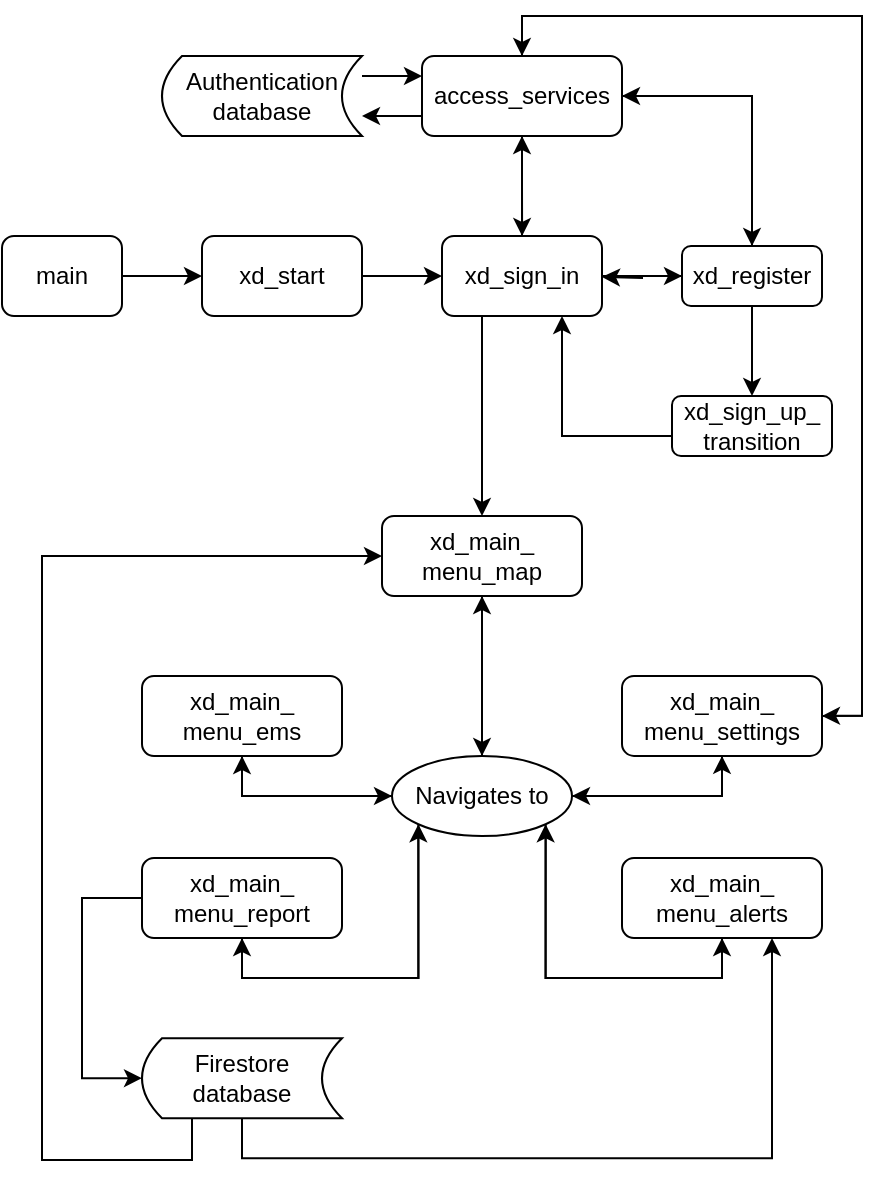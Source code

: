 <mxfile version="12.1.3" pages="1"><diagram id="k2A95EFa7ih833Bci3vX" name="Page-1"><mxGraphModel dx="1487" dy="466" grid="1" gridSize="10" guides="1" tooltips="1" connect="1" arrows="1" fold="1" page="1" pageScale="1" pageWidth="850" pageHeight="1100" math="0" shadow="0"><root><mxCell id="0"/><mxCell id="1" parent="0"/><mxCell id="XihojBAlSIxrX2KAWsKd-5" style="edgeStyle=orthogonalEdgeStyle;rounded=0;orthogonalLoop=1;jettySize=auto;html=1;exitX=1;exitY=0.5;exitDx=0;exitDy=0;entryX=0;entryY=0.5;entryDx=0;entryDy=0;" edge="1" parent="1" source="XihojBAlSIxrX2KAWsKd-1" target="XihojBAlSIxrX2KAWsKd-2"><mxGeometry relative="1" as="geometry"/></mxCell><mxCell id="XihojBAlSIxrX2KAWsKd-1" value="main" style="rounded=1;whiteSpace=wrap;html=1;" vertex="1" parent="1"><mxGeometry x="60" y="270" width="60" height="40" as="geometry"/></mxCell><mxCell id="XihojBAlSIxrX2KAWsKd-7" style="edgeStyle=orthogonalEdgeStyle;rounded=0;orthogonalLoop=1;jettySize=auto;html=1;exitX=1;exitY=0.5;exitDx=0;exitDy=0;entryX=0;entryY=0.5;entryDx=0;entryDy=0;" edge="1" parent="1" source="XihojBAlSIxrX2KAWsKd-2" target="XihojBAlSIxrX2KAWsKd-3"><mxGeometry relative="1" as="geometry"/></mxCell><mxCell id="XihojBAlSIxrX2KAWsKd-2" value="xd_start" style="rounded=1;whiteSpace=wrap;html=1;" vertex="1" parent="1"><mxGeometry x="160" y="270" width="80" height="40" as="geometry"/></mxCell><mxCell id="XihojBAlSIxrX2KAWsKd-10" style="edgeStyle=orthogonalEdgeStyle;rounded=0;orthogonalLoop=1;jettySize=auto;html=1;exitX=1;exitY=0.5;exitDx=0;exitDy=0;entryX=0;entryY=0.5;entryDx=0;entryDy=0;" edge="1" parent="1" source="XihojBAlSIxrX2KAWsKd-3" target="XihojBAlSIxrX2KAWsKd-8"><mxGeometry relative="1" as="geometry"/></mxCell><mxCell id="XihojBAlSIxrX2KAWsKd-26" style="edgeStyle=orthogonalEdgeStyle;rounded=0;orthogonalLoop=1;jettySize=auto;html=1;exitX=0.5;exitY=0;exitDx=0;exitDy=0;entryX=0.5;entryY=1;entryDx=0;entryDy=0;" edge="1" parent="1" source="XihojBAlSIxrX2KAWsKd-3" target="XihojBAlSIxrX2KAWsKd-19"><mxGeometry relative="1" as="geometry"/></mxCell><mxCell id="XihojBAlSIxrX2KAWsKd-31" style="edgeStyle=orthogonalEdgeStyle;rounded=0;orthogonalLoop=1;jettySize=auto;html=1;exitX=0.25;exitY=1;exitDx=0;exitDy=0;entryX=0.5;entryY=0;entryDx=0;entryDy=0;" edge="1" parent="1" source="XihojBAlSIxrX2KAWsKd-3" target="XihojBAlSIxrX2KAWsKd-30"><mxGeometry relative="1" as="geometry"/></mxCell><mxCell id="XihojBAlSIxrX2KAWsKd-3" value="xd_sign_in" style="rounded=1;whiteSpace=wrap;html=1;" vertex="1" parent="1"><mxGeometry x="280" y="270" width="80" height="40" as="geometry"/></mxCell><mxCell id="XihojBAlSIxrX2KAWsKd-15" style="edgeStyle=orthogonalEdgeStyle;rounded=0;orthogonalLoop=1;jettySize=auto;html=1;exitX=0.5;exitY=1;exitDx=0;exitDy=0;entryX=0.5;entryY=0;entryDx=0;entryDy=0;" edge="1" parent="1" source="XihojBAlSIxrX2KAWsKd-8" target="XihojBAlSIxrX2KAWsKd-14"><mxGeometry relative="1" as="geometry"/></mxCell><mxCell id="XihojBAlSIxrX2KAWsKd-18" style="edgeStyle=orthogonalEdgeStyle;rounded=0;orthogonalLoop=1;jettySize=auto;html=1;exitX=0;exitY=0.5;exitDx=0;exitDy=0;" edge="1" parent="1" source="XihojBAlSIxrX2KAWsKd-8"><mxGeometry relative="1" as="geometry"><mxPoint x="360" y="290.471" as="targetPoint"/></mxGeometry></mxCell><mxCell id="XihojBAlSIxrX2KAWsKd-29" style="edgeStyle=orthogonalEdgeStyle;rounded=0;orthogonalLoop=1;jettySize=auto;html=1;exitX=0.5;exitY=0;exitDx=0;exitDy=0;entryX=1;entryY=0.5;entryDx=0;entryDy=0;" edge="1" parent="1" source="XihojBAlSIxrX2KAWsKd-8" target="XihojBAlSIxrX2KAWsKd-19"><mxGeometry relative="1" as="geometry"/></mxCell><mxCell id="XihojBAlSIxrX2KAWsKd-8" value="xd_register" style="rounded=1;whiteSpace=wrap;html=1;" vertex="1" parent="1"><mxGeometry x="400" y="275" width="70" height="30" as="geometry"/></mxCell><mxCell id="XihojBAlSIxrX2KAWsKd-17" style="edgeStyle=orthogonalEdgeStyle;rounded=0;orthogonalLoop=1;jettySize=auto;html=1;exitX=0;exitY=0.5;exitDx=0;exitDy=0;" edge="1" parent="1" source="XihojBAlSIxrX2KAWsKd-14"><mxGeometry relative="1" as="geometry"><mxPoint x="340" y="310" as="targetPoint"/><Array as="points"><mxPoint x="340" y="370"/></Array></mxGeometry></mxCell><mxCell id="XihojBAlSIxrX2KAWsKd-14" value="xd_sign_up_&lt;br&gt;transition" style="rounded=1;whiteSpace=wrap;html=1;" vertex="1" parent="1"><mxGeometry x="395" y="350" width="80" height="30" as="geometry"/></mxCell><mxCell id="XihojBAlSIxrX2KAWsKd-27" style="edgeStyle=orthogonalEdgeStyle;rounded=0;orthogonalLoop=1;jettySize=auto;html=1;exitX=0.5;exitY=1;exitDx=0;exitDy=0;" edge="1" parent="1" source="XihojBAlSIxrX2KAWsKd-19"><mxGeometry relative="1" as="geometry"><mxPoint x="320.059" y="270" as="targetPoint"/></mxGeometry></mxCell><mxCell id="XihojBAlSIxrX2KAWsKd-28" style="edgeStyle=orthogonalEdgeStyle;rounded=0;orthogonalLoop=1;jettySize=auto;html=1;exitX=1;exitY=0.5;exitDx=0;exitDy=0;entryX=0.5;entryY=0;entryDx=0;entryDy=0;" edge="1" parent="1" source="XihojBAlSIxrX2KAWsKd-19" target="XihojBAlSIxrX2KAWsKd-8"><mxGeometry relative="1" as="geometry"/></mxCell><mxCell id="XihojBAlSIxrX2KAWsKd-65" style="edgeStyle=orthogonalEdgeStyle;rounded=0;orthogonalLoop=1;jettySize=auto;html=1;exitX=0;exitY=0.75;exitDx=0;exitDy=0;entryX=1;entryY=0.75;entryDx=0;entryDy=0;" edge="1" parent="1" source="XihojBAlSIxrX2KAWsKd-19" target="XihojBAlSIxrX2KAWsKd-63"><mxGeometry relative="1" as="geometry"/></mxCell><mxCell id="XihojBAlSIxrX2KAWsKd-72" style="edgeStyle=orthogonalEdgeStyle;rounded=0;orthogonalLoop=1;jettySize=auto;html=1;exitX=0.5;exitY=0;exitDx=0;exitDy=0;entryX=1;entryY=0.5;entryDx=0;entryDy=0;" edge="1" parent="1" source="XihojBAlSIxrX2KAWsKd-19" target="XihojBAlSIxrX2KAWsKd-33"><mxGeometry relative="1" as="geometry"/></mxCell><mxCell id="XihojBAlSIxrX2KAWsKd-19" value="access_services" style="rounded=1;whiteSpace=wrap;html=1;" vertex="1" parent="1"><mxGeometry x="270" y="180" width="100" height="40" as="geometry"/></mxCell><mxCell id="XihojBAlSIxrX2KAWsKd-41" style="edgeStyle=orthogonalEdgeStyle;rounded=0;orthogonalLoop=1;jettySize=auto;html=1;exitX=0.5;exitY=1;exitDx=0;exitDy=0;entryX=0.5;entryY=0;entryDx=0;entryDy=0;" edge="1" parent="1" source="XihojBAlSIxrX2KAWsKd-30" target="XihojBAlSIxrX2KAWsKd-40"><mxGeometry relative="1" as="geometry"/></mxCell><mxCell id="XihojBAlSIxrX2KAWsKd-30" value="xd_main_&lt;br&gt;menu_map" style="rounded=1;whiteSpace=wrap;html=1;" vertex="1" parent="1"><mxGeometry x="250" y="410" width="100" height="40" as="geometry"/></mxCell><mxCell id="XihojBAlSIxrX2KAWsKd-51" style="edgeStyle=orthogonalEdgeStyle;rounded=0;orthogonalLoop=1;jettySize=auto;html=1;exitX=0.5;exitY=1;exitDx=0;exitDy=0;entryX=0;entryY=0.5;entryDx=0;entryDy=0;" edge="1" parent="1" source="XihojBAlSIxrX2KAWsKd-32" target="XihojBAlSIxrX2KAWsKd-40"><mxGeometry relative="1" as="geometry"/></mxCell><mxCell id="XihojBAlSIxrX2KAWsKd-32" value="xd_main_&lt;br&gt;menu_ems" style="rounded=1;whiteSpace=wrap;html=1;" vertex="1" parent="1"><mxGeometry x="130" y="490" width="100" height="40" as="geometry"/></mxCell><mxCell id="XihojBAlSIxrX2KAWsKd-50" style="edgeStyle=orthogonalEdgeStyle;rounded=0;orthogonalLoop=1;jettySize=auto;html=1;exitX=0.5;exitY=1;exitDx=0;exitDy=0;entryX=1;entryY=0.5;entryDx=0;entryDy=0;" edge="1" parent="1" source="XihojBAlSIxrX2KAWsKd-33" target="XihojBAlSIxrX2KAWsKd-40"><mxGeometry relative="1" as="geometry"/></mxCell><mxCell id="XihojBAlSIxrX2KAWsKd-71" style="edgeStyle=orthogonalEdgeStyle;rounded=0;orthogonalLoop=1;jettySize=auto;html=1;exitX=1;exitY=0.5;exitDx=0;exitDy=0;entryX=0.5;entryY=0;entryDx=0;entryDy=0;" edge="1" parent="1" source="XihojBAlSIxrX2KAWsKd-33" target="XihojBAlSIxrX2KAWsKd-19"><mxGeometry relative="1" as="geometry"/></mxCell><mxCell id="XihojBAlSIxrX2KAWsKd-33" value="xd_main_&lt;br&gt;menu_settings" style="rounded=1;whiteSpace=wrap;html=1;" vertex="1" parent="1"><mxGeometry x="370" y="489.941" width="100" height="40" as="geometry"/></mxCell><mxCell id="XihojBAlSIxrX2KAWsKd-44" style="edgeStyle=orthogonalEdgeStyle;rounded=0;orthogonalLoop=1;jettySize=auto;html=1;exitX=0.5;exitY=1;exitDx=0;exitDy=0;entryX=0;entryY=1;entryDx=0;entryDy=0;" edge="1" parent="1" source="XihojBAlSIxrX2KAWsKd-34" target="XihojBAlSIxrX2KAWsKd-40"><mxGeometry relative="1" as="geometry"/></mxCell><mxCell id="XihojBAlSIxrX2KAWsKd-68" style="edgeStyle=orthogonalEdgeStyle;rounded=0;orthogonalLoop=1;jettySize=auto;html=1;exitX=0;exitY=0.5;exitDx=0;exitDy=0;entryX=0;entryY=0.5;entryDx=0;entryDy=0;" edge="1" parent="1" source="XihojBAlSIxrX2KAWsKd-34" target="XihojBAlSIxrX2KAWsKd-66"><mxGeometry relative="1" as="geometry"><Array as="points"><mxPoint x="100" y="601"/><mxPoint x="100" y="691"/></Array></mxGeometry></mxCell><mxCell id="XihojBAlSIxrX2KAWsKd-34" value="xd_main_&lt;br&gt;menu_report" style="rounded=1;whiteSpace=wrap;html=1;" vertex="1" parent="1"><mxGeometry x="130" y="581" width="100" height="40" as="geometry"/></mxCell><mxCell id="XihojBAlSIxrX2KAWsKd-45" style="edgeStyle=orthogonalEdgeStyle;rounded=0;orthogonalLoop=1;jettySize=auto;html=1;exitX=0.5;exitY=1;exitDx=0;exitDy=0;entryX=1;entryY=1;entryDx=0;entryDy=0;" edge="1" parent="1" source="XihojBAlSIxrX2KAWsKd-35" target="XihojBAlSIxrX2KAWsKd-40"><mxGeometry relative="1" as="geometry"/></mxCell><mxCell id="XihojBAlSIxrX2KAWsKd-35" value="xd_main_&lt;br&gt;menu_alerts" style="rounded=1;whiteSpace=wrap;html=1;" vertex="1" parent="1"><mxGeometry x="370" y="581" width="100" height="40" as="geometry"/></mxCell><mxCell id="XihojBAlSIxrX2KAWsKd-42" style="edgeStyle=orthogonalEdgeStyle;rounded=0;orthogonalLoop=1;jettySize=auto;html=1;exitX=0;exitY=0.5;exitDx=0;exitDy=0;entryX=0.5;entryY=1;entryDx=0;entryDy=0;" edge="1" parent="1" source="XihojBAlSIxrX2KAWsKd-40" target="XihojBAlSIxrX2KAWsKd-32"><mxGeometry relative="1" as="geometry"/></mxCell><mxCell id="XihojBAlSIxrX2KAWsKd-43" style="edgeStyle=orthogonalEdgeStyle;rounded=0;orthogonalLoop=1;jettySize=auto;html=1;exitX=1;exitY=0.5;exitDx=0;exitDy=0;entryX=0.5;entryY=1;entryDx=0;entryDy=0;" edge="1" parent="1" source="XihojBAlSIxrX2KAWsKd-40" target="XihojBAlSIxrX2KAWsKd-33"><mxGeometry relative="1" as="geometry"/></mxCell><mxCell id="XihojBAlSIxrX2KAWsKd-49" style="edgeStyle=orthogonalEdgeStyle;rounded=0;orthogonalLoop=1;jettySize=auto;html=1;exitX=0.5;exitY=0;exitDx=0;exitDy=0;entryX=0.5;entryY=1;entryDx=0;entryDy=0;" edge="1" parent="1" source="XihojBAlSIxrX2KAWsKd-40" target="XihojBAlSIxrX2KAWsKd-30"><mxGeometry relative="1" as="geometry"/></mxCell><mxCell id="XihojBAlSIxrX2KAWsKd-53" style="edgeStyle=orthogonalEdgeStyle;rounded=0;orthogonalLoop=1;jettySize=auto;html=1;exitX=1;exitY=1;exitDx=0;exitDy=0;entryX=0.5;entryY=1;entryDx=0;entryDy=0;" edge="1" parent="1" source="XihojBAlSIxrX2KAWsKd-40" target="XihojBAlSIxrX2KAWsKd-35"><mxGeometry relative="1" as="geometry"><Array as="points"><mxPoint x="332" y="641"/><mxPoint x="420" y="641"/></Array></mxGeometry></mxCell><mxCell id="XihojBAlSIxrX2KAWsKd-54" style="edgeStyle=orthogonalEdgeStyle;rounded=0;orthogonalLoop=1;jettySize=auto;html=1;exitX=0;exitY=1;exitDx=0;exitDy=0;entryX=0.5;entryY=1;entryDx=0;entryDy=0;" edge="1" parent="1" source="XihojBAlSIxrX2KAWsKd-40" target="XihojBAlSIxrX2KAWsKd-34"><mxGeometry relative="1" as="geometry"><Array as="points"><mxPoint x="268" y="641"/><mxPoint x="180" y="641"/></Array></mxGeometry></mxCell><mxCell id="XihojBAlSIxrX2KAWsKd-40" value="Navigates to" style="ellipse;whiteSpace=wrap;html=1;" vertex="1" parent="1"><mxGeometry x="255" y="530" width="90" height="40" as="geometry"/></mxCell><mxCell id="XihojBAlSIxrX2KAWsKd-64" style="edgeStyle=orthogonalEdgeStyle;rounded=0;orthogonalLoop=1;jettySize=auto;html=1;exitX=1;exitY=0.25;exitDx=0;exitDy=0;entryX=0;entryY=0.25;entryDx=0;entryDy=0;" edge="1" parent="1" source="XihojBAlSIxrX2KAWsKd-63" target="XihojBAlSIxrX2KAWsKd-19"><mxGeometry relative="1" as="geometry"/></mxCell><mxCell id="XihojBAlSIxrX2KAWsKd-63" value="Authentication&lt;br&gt;database" style="shape=dataStorage;whiteSpace=wrap;html=1;" vertex="1" parent="1"><mxGeometry x="140" y="180" width="100" height="40" as="geometry"/></mxCell><mxCell id="XihojBAlSIxrX2KAWsKd-69" style="edgeStyle=orthogonalEdgeStyle;rounded=0;orthogonalLoop=1;jettySize=auto;html=1;exitX=0.25;exitY=1;exitDx=0;exitDy=0;entryX=0;entryY=0.5;entryDx=0;entryDy=0;" edge="1" parent="1" source="XihojBAlSIxrX2KAWsKd-66" target="XihojBAlSIxrX2KAWsKd-30"><mxGeometry relative="1" as="geometry"><mxPoint x="240" y="440" as="targetPoint"/><Array as="points"><mxPoint x="155" y="732"/><mxPoint x="80" y="732"/><mxPoint x="80" y="430"/></Array></mxGeometry></mxCell><mxCell id="XihojBAlSIxrX2KAWsKd-73" style="edgeStyle=orthogonalEdgeStyle;rounded=0;orthogonalLoop=1;jettySize=auto;html=1;exitX=0.5;exitY=1;exitDx=0;exitDy=0;entryX=0.75;entryY=1;entryDx=0;entryDy=0;" edge="1" parent="1" source="XihojBAlSIxrX2KAWsKd-66" target="XihojBAlSIxrX2KAWsKd-35"><mxGeometry relative="1" as="geometry"/></mxCell><mxCell id="XihojBAlSIxrX2KAWsKd-66" value="Firestore&lt;br&gt;database" style="shape=dataStorage;whiteSpace=wrap;html=1;" vertex="1" parent="1"><mxGeometry x="130" y="671.103" width="100" height="40" as="geometry"/></mxCell></root></mxGraphModel></diagram></mxfile>